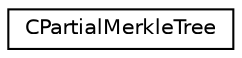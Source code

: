digraph "Graphical Class Hierarchy"
{
  edge [fontname="Helvetica",fontsize="10",labelfontname="Helvetica",labelfontsize="10"];
  node [fontname="Helvetica",fontsize="10",shape=record];
  rankdir="LR";
  Node0 [label="CPartialMerkleTree",height=0.2,width=0.4,color="black", fillcolor="white", style="filled",URL="$class_c_partial_merkle_tree.html",tooltip="Data structure that represents a partial merkle tree. "];
}
